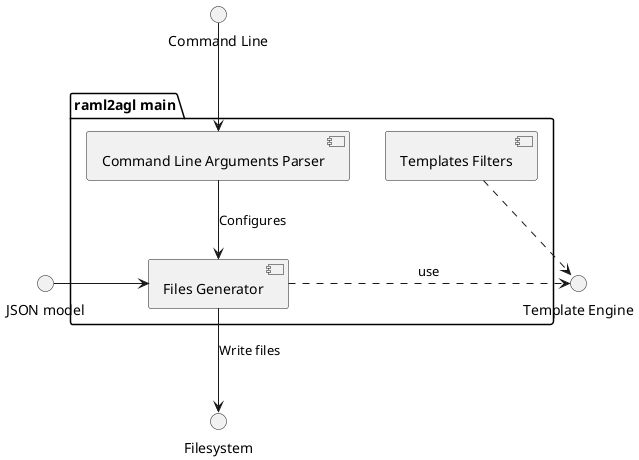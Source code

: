 @startuml

  interface "JSON model" as json
  interface "Template Engine" as tmpl
  interface "Command Line" as cmd
  interface "Filesystem" as fs

  package "raml2agl main" {

    component "Templates Filters" as filters
    component "Command Line Arguments Parser" as parser
    component "Files Generator" as gen

    parser --> gen : Configures

    cmd --> parser

    gen -down-> fs : Write files


  }

  json -right-> gen

  filters .right.> tmpl
  gen .right.> tmpl : use


@enduml
